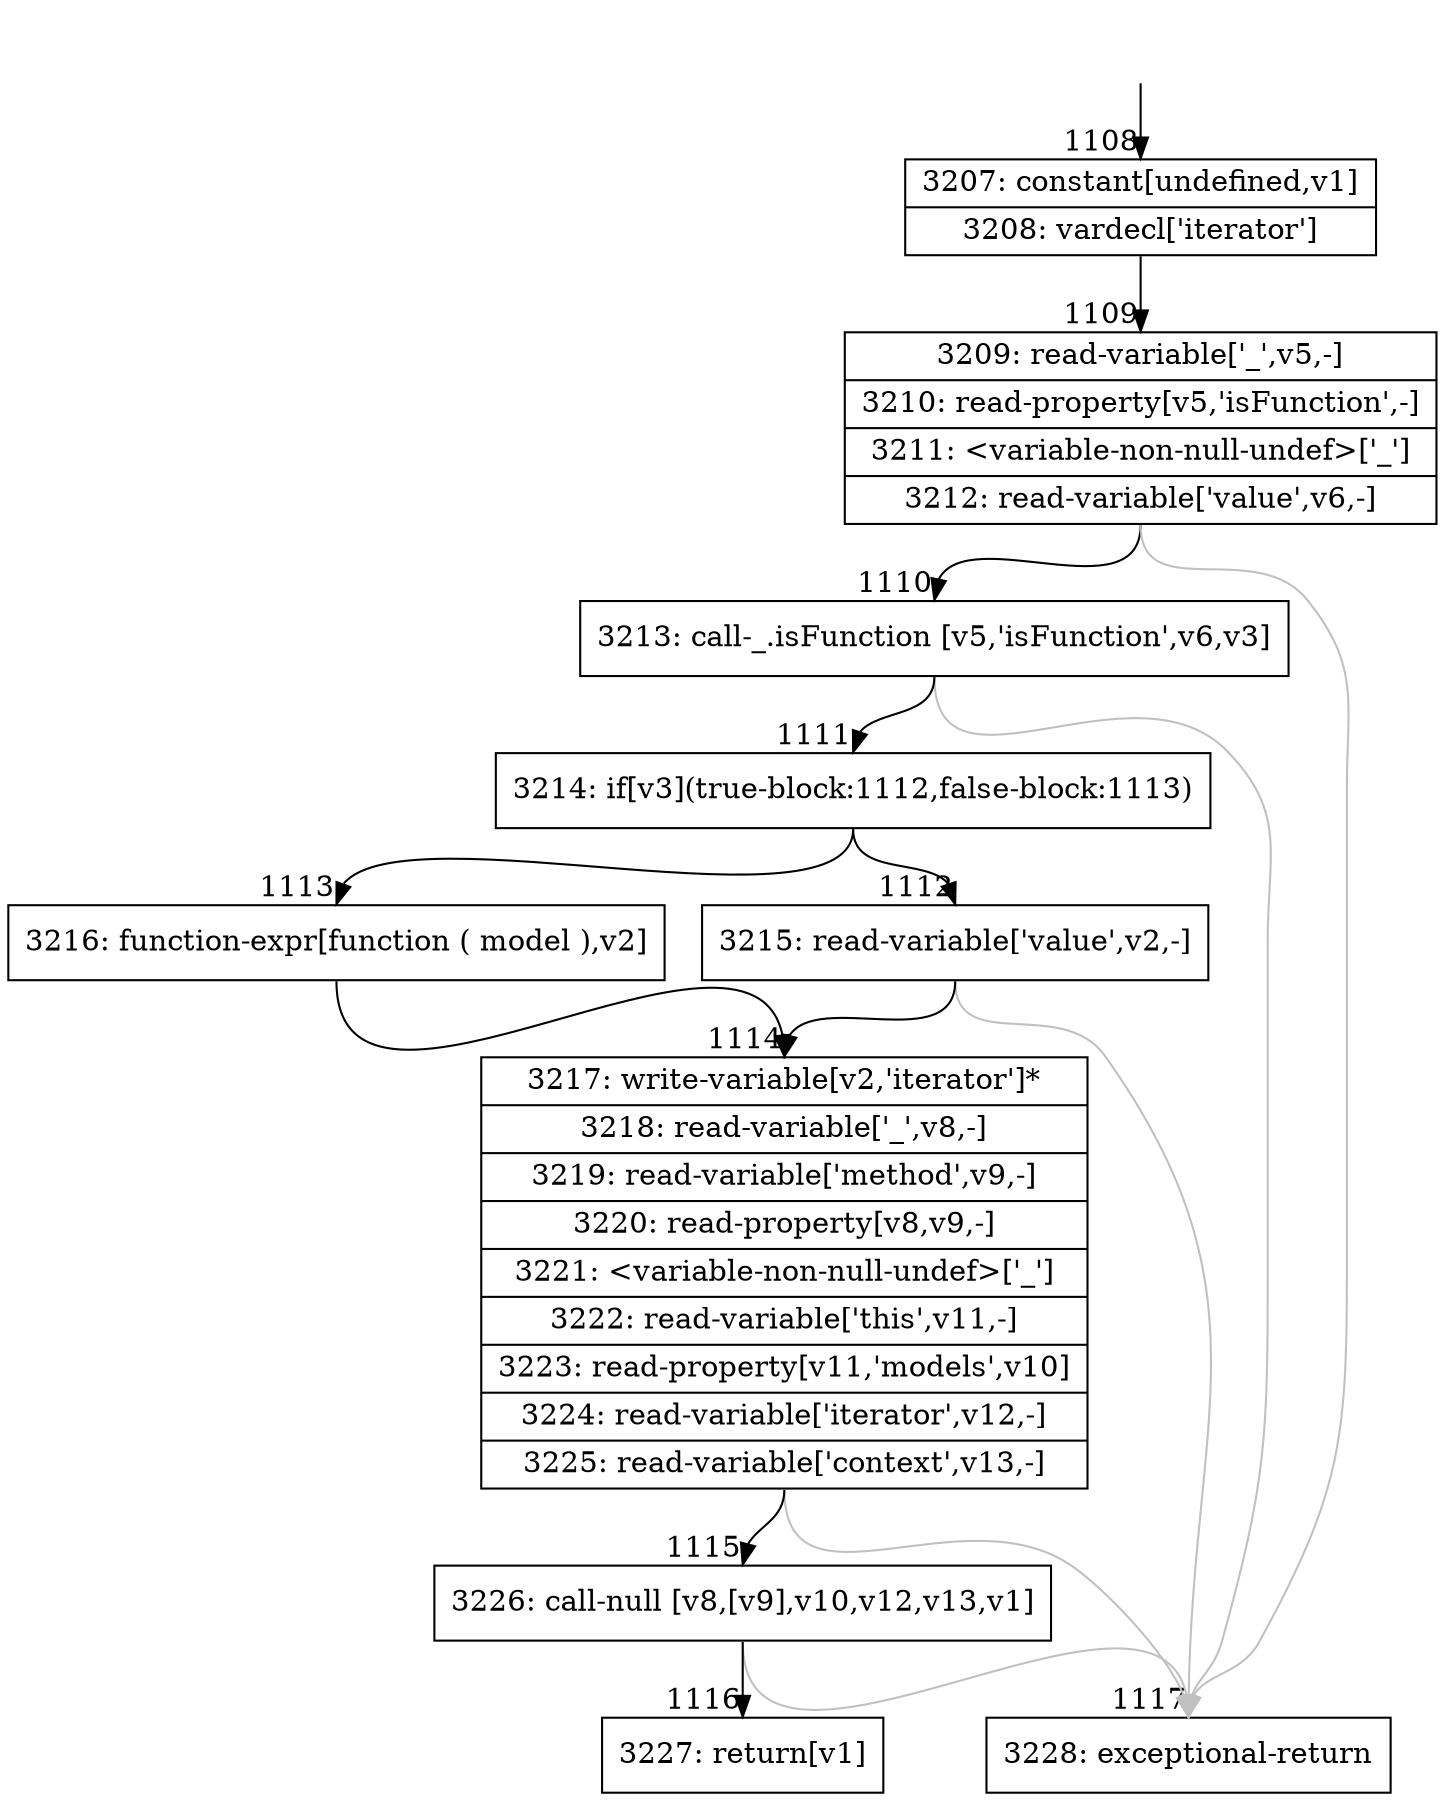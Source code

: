 digraph {
rankdir="TD"
BB_entry79[shape=none,label=""];
BB_entry79 -> BB1108 [tailport=s, headport=n, headlabel="    1108"]
BB1108 [shape=record label="{3207: constant[undefined,v1]|3208: vardecl['iterator']}" ] 
BB1108 -> BB1109 [tailport=s, headport=n, headlabel="      1109"]
BB1109 [shape=record label="{3209: read-variable['_',v5,-]|3210: read-property[v5,'isFunction',-]|3211: \<variable-non-null-undef\>['_']|3212: read-variable['value',v6,-]}" ] 
BB1109 -> BB1110 [tailport=s, headport=n, headlabel="      1110"]
BB1109 -> BB1117 [tailport=s, headport=n, color=gray, headlabel="      1117"]
BB1110 [shape=record label="{3213: call-_.isFunction [v5,'isFunction',v6,v3]}" ] 
BB1110 -> BB1111 [tailport=s, headport=n, headlabel="      1111"]
BB1110 -> BB1117 [tailport=s, headport=n, color=gray]
BB1111 [shape=record label="{3214: if[v3](true-block:1112,false-block:1113)}" ] 
BB1111 -> BB1112 [tailport=s, headport=n, headlabel="      1112"]
BB1111 -> BB1113 [tailport=s, headport=n, headlabel="      1113"]
BB1112 [shape=record label="{3215: read-variable['value',v2,-]}" ] 
BB1112 -> BB1114 [tailport=s, headport=n, headlabel="      1114"]
BB1112 -> BB1117 [tailport=s, headport=n, color=gray]
BB1113 [shape=record label="{3216: function-expr[function ( model ),v2]}" ] 
BB1113 -> BB1114 [tailport=s, headport=n]
BB1114 [shape=record label="{3217: write-variable[v2,'iterator']*|3218: read-variable['_',v8,-]|3219: read-variable['method',v9,-]|3220: read-property[v8,v9,-]|3221: \<variable-non-null-undef\>['_']|3222: read-variable['this',v11,-]|3223: read-property[v11,'models',v10]|3224: read-variable['iterator',v12,-]|3225: read-variable['context',v13,-]}" ] 
BB1114 -> BB1115 [tailport=s, headport=n, headlabel="      1115"]
BB1114 -> BB1117 [tailport=s, headport=n, color=gray]
BB1115 [shape=record label="{3226: call-null [v8,[v9],v10,v12,v13,v1]}" ] 
BB1115 -> BB1116 [tailport=s, headport=n, headlabel="      1116"]
BB1115 -> BB1117 [tailport=s, headport=n, color=gray]
BB1116 [shape=record label="{3227: return[v1]}" ] 
BB1117 [shape=record label="{3228: exceptional-return}" ] 
//#$~ 981
}
